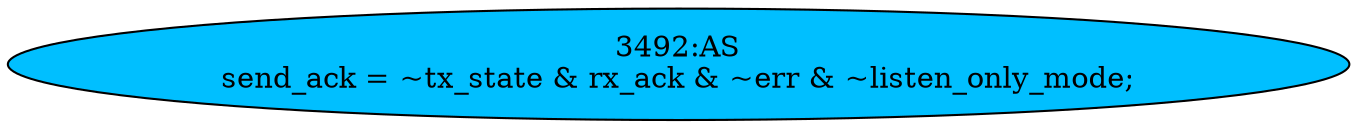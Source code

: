 strict digraph "" {
	node [label="\N"];
	"3492:AS"	 [ast="<pyverilog.vparser.ast.Assign object at 0x7f44f6949410>",
		def_var="['send_ack']",
		fillcolor=deepskyblue,
		label="3492:AS
send_ack = ~tx_state & rx_ack & ~err & ~listen_only_mode;",
		statements="[]",
		style=filled,
		typ=Assign,
		use_var="['tx_state', 'rx_ack', 'err', 'listen_only_mode']"];
}
